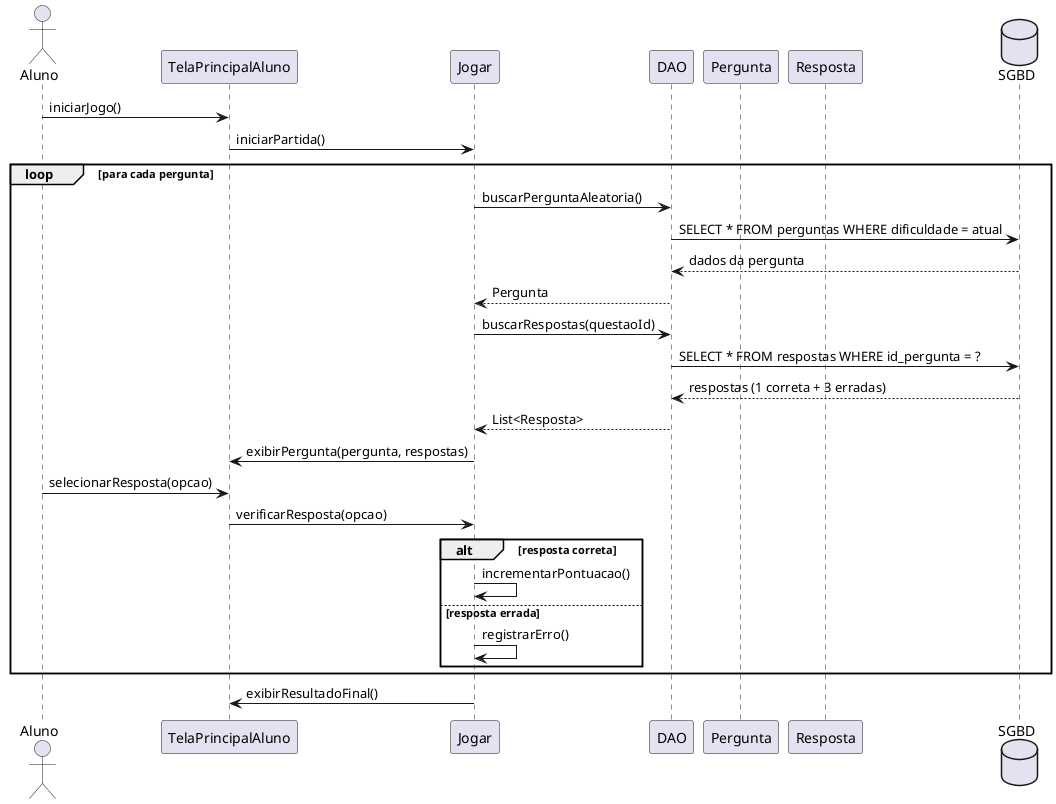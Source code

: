 
@startuml sequenciaJogarPartida
actor Aluno

participant TelaPrincipalAluno
participant Jogar
participant DAO
participant Pergunta
participant Resposta
database SGBD

Aluno -> TelaPrincipalAluno : iniciarJogo()
TelaPrincipalAluno -> Jogar : iniciarPartida()

loop para cada pergunta
    Jogar -> DAO : buscarPerguntaAleatoria()
    DAO -> SGBD : SELECT * FROM perguntas WHERE dificuldade = atual
    SGBD --> DAO : dados da pergunta
    DAO --> Jogar : Pergunta

    Jogar -> DAO : buscarRespostas(questaoId)
    DAO -> SGBD : SELECT * FROM respostas WHERE id_pergunta = ?
    SGBD --> DAO : respostas (1 correta + 3 erradas)
    DAO --> Jogar : List<Resposta>

    Jogar -> TelaPrincipalAluno : exibirPergunta(pergunta, respostas)
    Aluno -> TelaPrincipalAluno : selecionarResposta(opcao)
    TelaPrincipalAluno -> Jogar : verificarResposta(opcao)

    alt resposta correta
        Jogar -> Jogar : incrementarPontuacao()
    else resposta errada
        Jogar -> Jogar : registrarErro()
    end
end

Jogar -> TelaPrincipalAluno : exibirResultadoFinal()
@enduml
